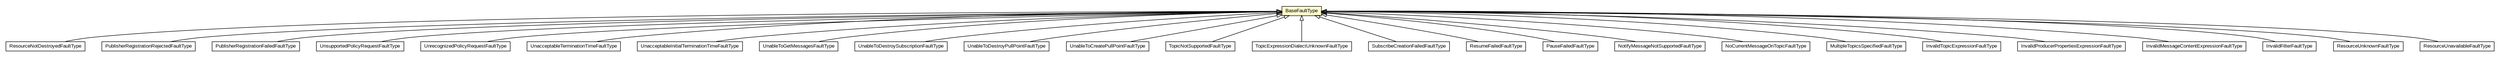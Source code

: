 #!/usr/local/bin/dot
#
# Class diagram 
# Generated by UMLGraph version R5_6-24-gf6e263 (http://www.umlgraph.org/)
#

digraph G {
	edge [fontname="arial",fontsize=10,labelfontname="arial",labelfontsize=10];
	node [fontname="arial",fontsize=10,shape=plaintext];
	nodesep=0.25;
	ranksep=0.5;
	// org.oasis_open.docs.wsn.br_2.ResourceNotDestroyedFaultType
	c1012 [label=<<table title="org.oasis_open.docs.wsn.br_2.ResourceNotDestroyedFaultType" border="0" cellborder="1" cellspacing="0" cellpadding="2" port="p" href="../../wsn/br_2/ResourceNotDestroyedFaultType.html">
		<tr><td><table border="0" cellspacing="0" cellpadding="1">
<tr><td align="center" balign="center"> ResourceNotDestroyedFaultType </td></tr>
		</table></td></tr>
		</table>>, URL="../../wsn/br_2/ResourceNotDestroyedFaultType.html", fontname="arial", fontcolor="black", fontsize=10.0];
	// org.oasis_open.docs.wsn.br_2.PublisherRegistrationRejectedFaultType
	c1020 [label=<<table title="org.oasis_open.docs.wsn.br_2.PublisherRegistrationRejectedFaultType" border="0" cellborder="1" cellspacing="0" cellpadding="2" port="p" href="../../wsn/br_2/PublisherRegistrationRejectedFaultType.html">
		<tr><td><table border="0" cellspacing="0" cellpadding="1">
<tr><td align="center" balign="center"> PublisherRegistrationRejectedFaultType </td></tr>
		</table></td></tr>
		</table>>, URL="../../wsn/br_2/PublisherRegistrationRejectedFaultType.html", fontname="arial", fontcolor="black", fontsize=10.0];
	// org.oasis_open.docs.wsn.br_2.PublisherRegistrationFailedFaultType
	c1022 [label=<<table title="org.oasis_open.docs.wsn.br_2.PublisherRegistrationFailedFaultType" border="0" cellborder="1" cellspacing="0" cellpadding="2" port="p" href="../../wsn/br_2/PublisherRegistrationFailedFaultType.html">
		<tr><td><table border="0" cellspacing="0" cellpadding="1">
<tr><td align="center" balign="center"> PublisherRegistrationFailedFaultType </td></tr>
		</table></td></tr>
		</table>>, URL="../../wsn/br_2/PublisherRegistrationFailedFaultType.html", fontname="arial", fontcolor="black", fontsize=10.0];
	// org.oasis_open.docs.wsn.b_2.UnsupportedPolicyRequestFaultType
	c1034 [label=<<table title="org.oasis_open.docs.wsn.b_2.UnsupportedPolicyRequestFaultType" border="0" cellborder="1" cellspacing="0" cellpadding="2" port="p" href="../../wsn/b_2/UnsupportedPolicyRequestFaultType.html">
		<tr><td><table border="0" cellspacing="0" cellpadding="1">
<tr><td align="center" balign="center"> UnsupportedPolicyRequestFaultType </td></tr>
		</table></td></tr>
		</table>>, URL="../../wsn/b_2/UnsupportedPolicyRequestFaultType.html", fontname="arial", fontcolor="black", fontsize=10.0];
	// org.oasis_open.docs.wsn.b_2.UnrecognizedPolicyRequestFaultType
	c1040 [label=<<table title="org.oasis_open.docs.wsn.b_2.UnrecognizedPolicyRequestFaultType" border="0" cellborder="1" cellspacing="0" cellpadding="2" port="p" href="../../wsn/b_2/UnrecognizedPolicyRequestFaultType.html">
		<tr><td><table border="0" cellspacing="0" cellpadding="1">
<tr><td align="center" balign="center"> UnrecognizedPolicyRequestFaultType </td></tr>
		</table></td></tr>
		</table>>, URL="../../wsn/b_2/UnrecognizedPolicyRequestFaultType.html", fontname="arial", fontcolor="black", fontsize=10.0];
	// org.oasis_open.docs.wsn.b_2.UnacceptableTerminationTimeFaultType
	c1042 [label=<<table title="org.oasis_open.docs.wsn.b_2.UnacceptableTerminationTimeFaultType" border="0" cellborder="1" cellspacing="0" cellpadding="2" port="p" href="../../wsn/b_2/UnacceptableTerminationTimeFaultType.html">
		<tr><td><table border="0" cellspacing="0" cellpadding="1">
<tr><td align="center" balign="center"> UnacceptableTerminationTimeFaultType </td></tr>
		</table></td></tr>
		</table>>, URL="../../wsn/b_2/UnacceptableTerminationTimeFaultType.html", fontname="arial", fontcolor="black", fontsize=10.0];
	// org.oasis_open.docs.wsn.b_2.UnacceptableInitialTerminationTimeFaultType
	c1044 [label=<<table title="org.oasis_open.docs.wsn.b_2.UnacceptableInitialTerminationTimeFaultType" border="0" cellborder="1" cellspacing="0" cellpadding="2" port="p" href="../../wsn/b_2/UnacceptableInitialTerminationTimeFaultType.html">
		<tr><td><table border="0" cellspacing="0" cellpadding="1">
<tr><td align="center" balign="center"> UnacceptableInitialTerminationTimeFaultType </td></tr>
		</table></td></tr>
		</table>>, URL="../../wsn/b_2/UnacceptableInitialTerminationTimeFaultType.html", fontname="arial", fontcolor="black", fontsize=10.0];
	// org.oasis_open.docs.wsn.b_2.UnableToGetMessagesFaultType
	c1046 [label=<<table title="org.oasis_open.docs.wsn.b_2.UnableToGetMessagesFaultType" border="0" cellborder="1" cellspacing="0" cellpadding="2" port="p" href="../../wsn/b_2/UnableToGetMessagesFaultType.html">
		<tr><td><table border="0" cellspacing="0" cellpadding="1">
<tr><td align="center" balign="center"> UnableToGetMessagesFaultType </td></tr>
		</table></td></tr>
		</table>>, URL="../../wsn/b_2/UnableToGetMessagesFaultType.html", fontname="arial", fontcolor="black", fontsize=10.0];
	// org.oasis_open.docs.wsn.b_2.UnableToDestroySubscriptionFaultType
	c1048 [label=<<table title="org.oasis_open.docs.wsn.b_2.UnableToDestroySubscriptionFaultType" border="0" cellborder="1" cellspacing="0" cellpadding="2" port="p" href="../../wsn/b_2/UnableToDestroySubscriptionFaultType.html">
		<tr><td><table border="0" cellspacing="0" cellpadding="1">
<tr><td align="center" balign="center"> UnableToDestroySubscriptionFaultType </td></tr>
		</table></td></tr>
		</table>>, URL="../../wsn/b_2/UnableToDestroySubscriptionFaultType.html", fontname="arial", fontcolor="black", fontsize=10.0];
	// org.oasis_open.docs.wsn.b_2.UnableToDestroyPullPointFaultType
	c1050 [label=<<table title="org.oasis_open.docs.wsn.b_2.UnableToDestroyPullPointFaultType" border="0" cellborder="1" cellspacing="0" cellpadding="2" port="p" href="../../wsn/b_2/UnableToDestroyPullPointFaultType.html">
		<tr><td><table border="0" cellspacing="0" cellpadding="1">
<tr><td align="center" balign="center"> UnableToDestroyPullPointFaultType </td></tr>
		</table></td></tr>
		</table>>, URL="../../wsn/b_2/UnableToDestroyPullPointFaultType.html", fontname="arial", fontcolor="black", fontsize=10.0];
	// org.oasis_open.docs.wsn.b_2.UnableToCreatePullPointFaultType
	c1052 [label=<<table title="org.oasis_open.docs.wsn.b_2.UnableToCreatePullPointFaultType" border="0" cellborder="1" cellspacing="0" cellpadding="2" port="p" href="../../wsn/b_2/UnableToCreatePullPointFaultType.html">
		<tr><td><table border="0" cellspacing="0" cellpadding="1">
<tr><td align="center" balign="center"> UnableToCreatePullPointFaultType </td></tr>
		</table></td></tr>
		</table>>, URL="../../wsn/b_2/UnableToCreatePullPointFaultType.html", fontname="arial", fontcolor="black", fontsize=10.0];
	// org.oasis_open.docs.wsn.b_2.TopicNotSupportedFaultType
	c1054 [label=<<table title="org.oasis_open.docs.wsn.b_2.TopicNotSupportedFaultType" border="0" cellborder="1" cellspacing="0" cellpadding="2" port="p" href="../../wsn/b_2/TopicNotSupportedFaultType.html">
		<tr><td><table border="0" cellspacing="0" cellpadding="1">
<tr><td align="center" balign="center"> TopicNotSupportedFaultType </td></tr>
		</table></td></tr>
		</table>>, URL="../../wsn/b_2/TopicNotSupportedFaultType.html", fontname="arial", fontcolor="black", fontsize=10.0];
	// org.oasis_open.docs.wsn.b_2.TopicExpressionDialectUnknownFaultType
	c1058 [label=<<table title="org.oasis_open.docs.wsn.b_2.TopicExpressionDialectUnknownFaultType" border="0" cellborder="1" cellspacing="0" cellpadding="2" port="p" href="../../wsn/b_2/TopicExpressionDialectUnknownFaultType.html">
		<tr><td><table border="0" cellspacing="0" cellpadding="1">
<tr><td align="center" balign="center"> TopicExpressionDialectUnknownFaultType </td></tr>
		</table></td></tr>
		</table>>, URL="../../wsn/b_2/TopicExpressionDialectUnknownFaultType.html", fontname="arial", fontcolor="black", fontsize=10.0];
	// org.oasis_open.docs.wsn.b_2.SubscribeCreationFailedFaultType
	c1066 [label=<<table title="org.oasis_open.docs.wsn.b_2.SubscribeCreationFailedFaultType" border="0" cellborder="1" cellspacing="0" cellpadding="2" port="p" href="../../wsn/b_2/SubscribeCreationFailedFaultType.html">
		<tr><td><table border="0" cellspacing="0" cellpadding="1">
<tr><td align="center" balign="center"> SubscribeCreationFailedFaultType </td></tr>
		</table></td></tr>
		</table>>, URL="../../wsn/b_2/SubscribeCreationFailedFaultType.html", fontname="arial", fontcolor="black", fontsize=10.0];
	// org.oasis_open.docs.wsn.b_2.ResumeFailedFaultType
	c1076 [label=<<table title="org.oasis_open.docs.wsn.b_2.ResumeFailedFaultType" border="0" cellborder="1" cellspacing="0" cellpadding="2" port="p" href="../../wsn/b_2/ResumeFailedFaultType.html">
		<tr><td><table border="0" cellspacing="0" cellpadding="1">
<tr><td align="center" balign="center"> ResumeFailedFaultType </td></tr>
		</table></td></tr>
		</table>>, URL="../../wsn/b_2/ResumeFailedFaultType.html", fontname="arial", fontcolor="black", fontsize=10.0];
	// org.oasis_open.docs.wsn.b_2.PauseFailedFaultType
	c1088 [label=<<table title="org.oasis_open.docs.wsn.b_2.PauseFailedFaultType" border="0" cellborder="1" cellspacing="0" cellpadding="2" port="p" href="../../wsn/b_2/PauseFailedFaultType.html">
		<tr><td><table border="0" cellspacing="0" cellpadding="1">
<tr><td align="center" balign="center"> PauseFailedFaultType </td></tr>
		</table></td></tr>
		</table>>, URL="../../wsn/b_2/PauseFailedFaultType.html", fontname="arial", fontcolor="black", fontsize=10.0];
	// org.oasis_open.docs.wsn.b_2.NotifyMessageNotSupportedFaultType
	c1092 [label=<<table title="org.oasis_open.docs.wsn.b_2.NotifyMessageNotSupportedFaultType" border="0" cellborder="1" cellspacing="0" cellpadding="2" port="p" href="../../wsn/b_2/NotifyMessageNotSupportedFaultType.html">
		<tr><td><table border="0" cellspacing="0" cellpadding="1">
<tr><td align="center" balign="center"> NotifyMessageNotSupportedFaultType </td></tr>
		</table></td></tr>
		</table>>, URL="../../wsn/b_2/NotifyMessageNotSupportedFaultType.html", fontname="arial", fontcolor="black", fontsize=10.0];
	// org.oasis_open.docs.wsn.b_2.NoCurrentMessageOnTopicFaultType
	c1102 [label=<<table title="org.oasis_open.docs.wsn.b_2.NoCurrentMessageOnTopicFaultType" border="0" cellborder="1" cellspacing="0" cellpadding="2" port="p" href="../../wsn/b_2/NoCurrentMessageOnTopicFaultType.html">
		<tr><td><table border="0" cellspacing="0" cellpadding="1">
<tr><td align="center" balign="center"> NoCurrentMessageOnTopicFaultType </td></tr>
		</table></td></tr>
		</table>>, URL="../../wsn/b_2/NoCurrentMessageOnTopicFaultType.html", fontname="arial", fontcolor="black", fontsize=10.0];
	// org.oasis_open.docs.wsn.b_2.MultipleTopicsSpecifiedFaultType
	c1104 [label=<<table title="org.oasis_open.docs.wsn.b_2.MultipleTopicsSpecifiedFaultType" border="0" cellborder="1" cellspacing="0" cellpadding="2" port="p" href="../../wsn/b_2/MultipleTopicsSpecifiedFaultType.html">
		<tr><td><table border="0" cellspacing="0" cellpadding="1">
<tr><td align="center" balign="center"> MultipleTopicsSpecifiedFaultType </td></tr>
		</table></td></tr>
		</table>>, URL="../../wsn/b_2/MultipleTopicsSpecifiedFaultType.html", fontname="arial", fontcolor="black", fontsize=10.0];
	// org.oasis_open.docs.wsn.b_2.InvalidTopicExpressionFaultType
	c1106 [label=<<table title="org.oasis_open.docs.wsn.b_2.InvalidTopicExpressionFaultType" border="0" cellborder="1" cellspacing="0" cellpadding="2" port="p" href="../../wsn/b_2/InvalidTopicExpressionFaultType.html">
		<tr><td><table border="0" cellspacing="0" cellpadding="1">
<tr><td align="center" balign="center"> InvalidTopicExpressionFaultType </td></tr>
		</table></td></tr>
		</table>>, URL="../../wsn/b_2/InvalidTopicExpressionFaultType.html", fontname="arial", fontcolor="black", fontsize=10.0];
	// org.oasis_open.docs.wsn.b_2.InvalidProducerPropertiesExpressionFaultType
	c1108 [label=<<table title="org.oasis_open.docs.wsn.b_2.InvalidProducerPropertiesExpressionFaultType" border="0" cellborder="1" cellspacing="0" cellpadding="2" port="p" href="../../wsn/b_2/InvalidProducerPropertiesExpressionFaultType.html">
		<tr><td><table border="0" cellspacing="0" cellpadding="1">
<tr><td align="center" balign="center"> InvalidProducerPropertiesExpressionFaultType </td></tr>
		</table></td></tr>
		</table>>, URL="../../wsn/b_2/InvalidProducerPropertiesExpressionFaultType.html", fontname="arial", fontcolor="black", fontsize=10.0];
	// org.oasis_open.docs.wsn.b_2.InvalidMessageContentExpressionFaultType
	c1110 [label=<<table title="org.oasis_open.docs.wsn.b_2.InvalidMessageContentExpressionFaultType" border="0" cellborder="1" cellspacing="0" cellpadding="2" port="p" href="../../wsn/b_2/InvalidMessageContentExpressionFaultType.html">
		<tr><td><table border="0" cellspacing="0" cellpadding="1">
<tr><td align="center" balign="center"> InvalidMessageContentExpressionFaultType </td></tr>
		</table></td></tr>
		</table>>, URL="../../wsn/b_2/InvalidMessageContentExpressionFaultType.html", fontname="arial", fontcolor="black", fontsize=10.0];
	// org.oasis_open.docs.wsn.b_2.InvalidFilterFaultType
	c1112 [label=<<table title="org.oasis_open.docs.wsn.b_2.InvalidFilterFaultType" border="0" cellborder="1" cellspacing="0" cellpadding="2" port="p" href="../../wsn/b_2/InvalidFilterFaultType.html">
		<tr><td><table border="0" cellspacing="0" cellpadding="1">
<tr><td align="center" balign="center"> InvalidFilterFaultType </td></tr>
		</table></td></tr>
		</table>>, URL="../../wsn/b_2/InvalidFilterFaultType.html", fontname="arial", fontcolor="black", fontsize=10.0];
	// org.oasis_open.docs.wsrf.bf_2.BaseFaultType
	c1159 [label=<<table title="org.oasis_open.docs.wsrf.bf_2.BaseFaultType" border="0" cellborder="1" cellspacing="0" cellpadding="2" port="p" bgcolor="lemonChiffon" href="./BaseFaultType.html">
		<tr><td><table border="0" cellspacing="0" cellpadding="1">
<tr><td align="center" balign="center"> BaseFaultType </td></tr>
		</table></td></tr>
		</table>>, URL="./BaseFaultType.html", fontname="arial", fontcolor="black", fontsize=10.0];
	// org.oasis_open.docs.wsrf.r_2.ResourceUnknownFaultType
	c1167 [label=<<table title="org.oasis_open.docs.wsrf.r_2.ResourceUnknownFaultType" border="0" cellborder="1" cellspacing="0" cellpadding="2" port="p" href="../r_2/ResourceUnknownFaultType.html">
		<tr><td><table border="0" cellspacing="0" cellpadding="1">
<tr><td align="center" balign="center"> ResourceUnknownFaultType </td></tr>
		</table></td></tr>
		</table>>, URL="../r_2/ResourceUnknownFaultType.html", fontname="arial", fontcolor="black", fontsize=10.0];
	// org.oasis_open.docs.wsrf.r_2.ResourceUnavailableFaultType
	c1169 [label=<<table title="org.oasis_open.docs.wsrf.r_2.ResourceUnavailableFaultType" border="0" cellborder="1" cellspacing="0" cellpadding="2" port="p" href="../r_2/ResourceUnavailableFaultType.html">
		<tr><td><table border="0" cellspacing="0" cellpadding="1">
<tr><td align="center" balign="center"> ResourceUnavailableFaultType </td></tr>
		</table></td></tr>
		</table>>, URL="../r_2/ResourceUnavailableFaultType.html", fontname="arial", fontcolor="black", fontsize=10.0];
	//org.oasis_open.docs.wsn.br_2.ResourceNotDestroyedFaultType extends org.oasis_open.docs.wsrf.bf_2.BaseFaultType
	c1159:p -> c1012:p [dir=back,arrowtail=empty];
	//org.oasis_open.docs.wsn.br_2.PublisherRegistrationRejectedFaultType extends org.oasis_open.docs.wsrf.bf_2.BaseFaultType
	c1159:p -> c1020:p [dir=back,arrowtail=empty];
	//org.oasis_open.docs.wsn.br_2.PublisherRegistrationFailedFaultType extends org.oasis_open.docs.wsrf.bf_2.BaseFaultType
	c1159:p -> c1022:p [dir=back,arrowtail=empty];
	//org.oasis_open.docs.wsn.b_2.UnsupportedPolicyRequestFaultType extends org.oasis_open.docs.wsrf.bf_2.BaseFaultType
	c1159:p -> c1034:p [dir=back,arrowtail=empty];
	//org.oasis_open.docs.wsn.b_2.UnrecognizedPolicyRequestFaultType extends org.oasis_open.docs.wsrf.bf_2.BaseFaultType
	c1159:p -> c1040:p [dir=back,arrowtail=empty];
	//org.oasis_open.docs.wsn.b_2.UnacceptableTerminationTimeFaultType extends org.oasis_open.docs.wsrf.bf_2.BaseFaultType
	c1159:p -> c1042:p [dir=back,arrowtail=empty];
	//org.oasis_open.docs.wsn.b_2.UnacceptableInitialTerminationTimeFaultType extends org.oasis_open.docs.wsrf.bf_2.BaseFaultType
	c1159:p -> c1044:p [dir=back,arrowtail=empty];
	//org.oasis_open.docs.wsn.b_2.UnableToGetMessagesFaultType extends org.oasis_open.docs.wsrf.bf_2.BaseFaultType
	c1159:p -> c1046:p [dir=back,arrowtail=empty];
	//org.oasis_open.docs.wsn.b_2.UnableToDestroySubscriptionFaultType extends org.oasis_open.docs.wsrf.bf_2.BaseFaultType
	c1159:p -> c1048:p [dir=back,arrowtail=empty];
	//org.oasis_open.docs.wsn.b_2.UnableToDestroyPullPointFaultType extends org.oasis_open.docs.wsrf.bf_2.BaseFaultType
	c1159:p -> c1050:p [dir=back,arrowtail=empty];
	//org.oasis_open.docs.wsn.b_2.UnableToCreatePullPointFaultType extends org.oasis_open.docs.wsrf.bf_2.BaseFaultType
	c1159:p -> c1052:p [dir=back,arrowtail=empty];
	//org.oasis_open.docs.wsn.b_2.TopicNotSupportedFaultType extends org.oasis_open.docs.wsrf.bf_2.BaseFaultType
	c1159:p -> c1054:p [dir=back,arrowtail=empty];
	//org.oasis_open.docs.wsn.b_2.TopicExpressionDialectUnknownFaultType extends org.oasis_open.docs.wsrf.bf_2.BaseFaultType
	c1159:p -> c1058:p [dir=back,arrowtail=empty];
	//org.oasis_open.docs.wsn.b_2.SubscribeCreationFailedFaultType extends org.oasis_open.docs.wsrf.bf_2.BaseFaultType
	c1159:p -> c1066:p [dir=back,arrowtail=empty];
	//org.oasis_open.docs.wsn.b_2.ResumeFailedFaultType extends org.oasis_open.docs.wsrf.bf_2.BaseFaultType
	c1159:p -> c1076:p [dir=back,arrowtail=empty];
	//org.oasis_open.docs.wsn.b_2.PauseFailedFaultType extends org.oasis_open.docs.wsrf.bf_2.BaseFaultType
	c1159:p -> c1088:p [dir=back,arrowtail=empty];
	//org.oasis_open.docs.wsn.b_2.NotifyMessageNotSupportedFaultType extends org.oasis_open.docs.wsrf.bf_2.BaseFaultType
	c1159:p -> c1092:p [dir=back,arrowtail=empty];
	//org.oasis_open.docs.wsn.b_2.NoCurrentMessageOnTopicFaultType extends org.oasis_open.docs.wsrf.bf_2.BaseFaultType
	c1159:p -> c1102:p [dir=back,arrowtail=empty];
	//org.oasis_open.docs.wsn.b_2.MultipleTopicsSpecifiedFaultType extends org.oasis_open.docs.wsrf.bf_2.BaseFaultType
	c1159:p -> c1104:p [dir=back,arrowtail=empty];
	//org.oasis_open.docs.wsn.b_2.InvalidTopicExpressionFaultType extends org.oasis_open.docs.wsrf.bf_2.BaseFaultType
	c1159:p -> c1106:p [dir=back,arrowtail=empty];
	//org.oasis_open.docs.wsn.b_2.InvalidProducerPropertiesExpressionFaultType extends org.oasis_open.docs.wsrf.bf_2.BaseFaultType
	c1159:p -> c1108:p [dir=back,arrowtail=empty];
	//org.oasis_open.docs.wsn.b_2.InvalidMessageContentExpressionFaultType extends org.oasis_open.docs.wsrf.bf_2.BaseFaultType
	c1159:p -> c1110:p [dir=back,arrowtail=empty];
	//org.oasis_open.docs.wsn.b_2.InvalidFilterFaultType extends org.oasis_open.docs.wsrf.bf_2.BaseFaultType
	c1159:p -> c1112:p [dir=back,arrowtail=empty];
	//org.oasis_open.docs.wsrf.r_2.ResourceUnknownFaultType extends org.oasis_open.docs.wsrf.bf_2.BaseFaultType
	c1159:p -> c1167:p [dir=back,arrowtail=empty];
	//org.oasis_open.docs.wsrf.r_2.ResourceUnavailableFaultType extends org.oasis_open.docs.wsrf.bf_2.BaseFaultType
	c1159:p -> c1169:p [dir=back,arrowtail=empty];
}

